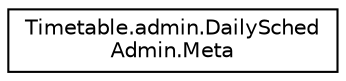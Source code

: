digraph "Graphical Class Hierarchy"
{
  edge [fontname="Helvetica",fontsize="10",labelfontname="Helvetica",labelfontsize="10"];
  node [fontname="Helvetica",fontsize="10",shape=record];
  rankdir="LR";
  Node0 [label="Timetable.admin.DailySched\lAdmin.Meta",height=0.2,width=0.4,color="black", fillcolor="white", style="filled",URL="$classTimetable_1_1admin_1_1DailySchedAdmin_1_1Meta.html"];
}
